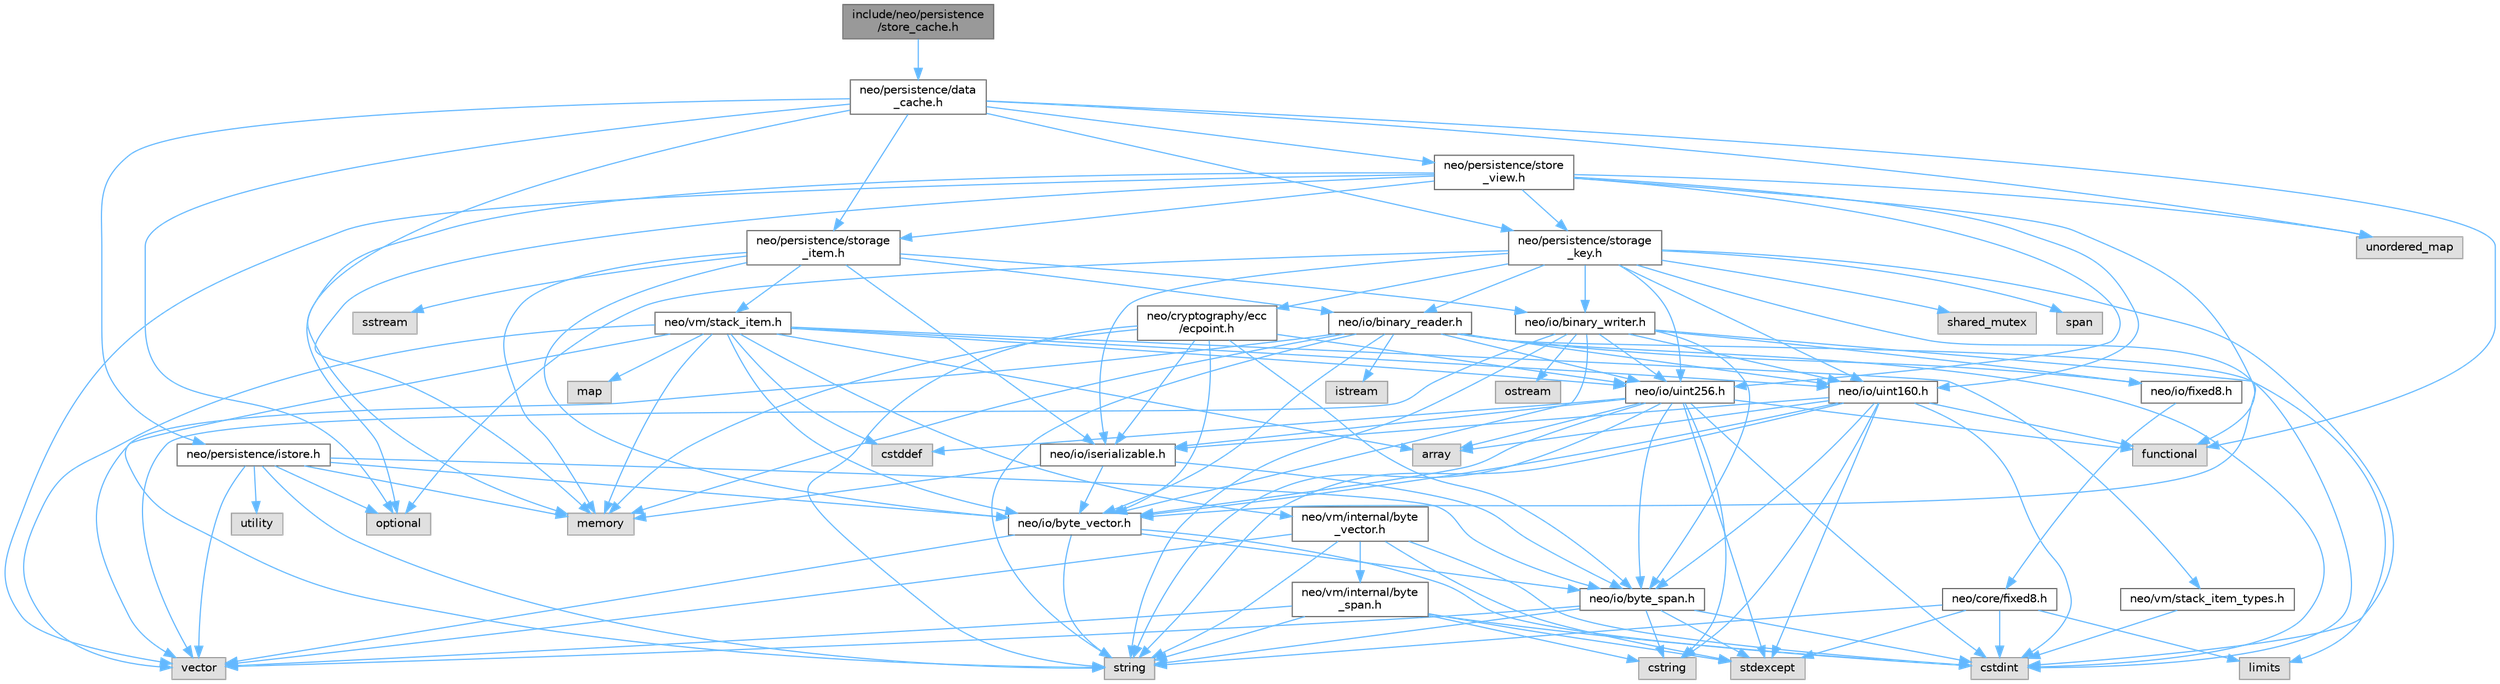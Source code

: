 digraph "include/neo/persistence/store_cache.h"
{
 // LATEX_PDF_SIZE
  bgcolor="transparent";
  edge [fontname=Helvetica,fontsize=10,labelfontname=Helvetica,labelfontsize=10];
  node [fontname=Helvetica,fontsize=10,shape=box,height=0.2,width=0.4];
  Node1 [id="Node000001",label="include/neo/persistence\l/store_cache.h",height=0.2,width=0.4,color="gray40", fillcolor="grey60", style="filled", fontcolor="black",tooltip=" "];
  Node1 -> Node2 [id="edge127_Node000001_Node000002",color="steelblue1",style="solid",tooltip=" "];
  Node2 [id="Node000002",label="neo/persistence/data\l_cache.h",height=0.2,width=0.4,color="grey40", fillcolor="white", style="filled",URL="$data__cache_8h.html",tooltip=" "];
  Node2 -> Node3 [id="edge128_Node000002_Node000003",color="steelblue1",style="solid",tooltip=" "];
  Node3 [id="Node000003",label="neo/persistence/istore.h",height=0.2,width=0.4,color="grey40", fillcolor="white", style="filled",URL="$istore_8h.html",tooltip=" "];
  Node3 -> Node4 [id="edge129_Node000003_Node000004",color="steelblue1",style="solid",tooltip=" "];
  Node4 [id="Node000004",label="neo/io/byte_span.h",height=0.2,width=0.4,color="grey40", fillcolor="white", style="filled",URL="$io_2byte__span_8h.html",tooltip=" "];
  Node4 -> Node5 [id="edge130_Node000004_Node000005",color="steelblue1",style="solid",tooltip=" "];
  Node5 [id="Node000005",label="cstdint",height=0.2,width=0.4,color="grey60", fillcolor="#E0E0E0", style="filled",tooltip=" "];
  Node4 -> Node6 [id="edge131_Node000004_Node000006",color="steelblue1",style="solid",tooltip=" "];
  Node6 [id="Node000006",label="cstring",height=0.2,width=0.4,color="grey60", fillcolor="#E0E0E0", style="filled",tooltip=" "];
  Node4 -> Node7 [id="edge132_Node000004_Node000007",color="steelblue1",style="solid",tooltip=" "];
  Node7 [id="Node000007",label="stdexcept",height=0.2,width=0.4,color="grey60", fillcolor="#E0E0E0", style="filled",tooltip=" "];
  Node4 -> Node8 [id="edge133_Node000004_Node000008",color="steelblue1",style="solid",tooltip=" "];
  Node8 [id="Node000008",label="string",height=0.2,width=0.4,color="grey60", fillcolor="#E0E0E0", style="filled",tooltip=" "];
  Node4 -> Node9 [id="edge134_Node000004_Node000009",color="steelblue1",style="solid",tooltip=" "];
  Node9 [id="Node000009",label="vector",height=0.2,width=0.4,color="grey60", fillcolor="#E0E0E0", style="filled",tooltip=" "];
  Node3 -> Node10 [id="edge135_Node000003_Node000010",color="steelblue1",style="solid",tooltip=" "];
  Node10 [id="Node000010",label="neo/io/byte_vector.h",height=0.2,width=0.4,color="grey40", fillcolor="white", style="filled",URL="$io_2byte__vector_8h.html",tooltip=" "];
  Node10 -> Node4 [id="edge136_Node000010_Node000004",color="steelblue1",style="solid",tooltip=" "];
  Node10 -> Node5 [id="edge137_Node000010_Node000005",color="steelblue1",style="solid",tooltip=" "];
  Node10 -> Node8 [id="edge138_Node000010_Node000008",color="steelblue1",style="solid",tooltip=" "];
  Node10 -> Node9 [id="edge139_Node000010_Node000009",color="steelblue1",style="solid",tooltip=" "];
  Node3 -> Node11 [id="edge140_Node000003_Node000011",color="steelblue1",style="solid",tooltip=" "];
  Node11 [id="Node000011",label="memory",height=0.2,width=0.4,color="grey60", fillcolor="#E0E0E0", style="filled",tooltip=" "];
  Node3 -> Node12 [id="edge141_Node000003_Node000012",color="steelblue1",style="solid",tooltip=" "];
  Node12 [id="Node000012",label="optional",height=0.2,width=0.4,color="grey60", fillcolor="#E0E0E0", style="filled",tooltip=" "];
  Node3 -> Node8 [id="edge142_Node000003_Node000008",color="steelblue1",style="solid",tooltip=" "];
  Node3 -> Node13 [id="edge143_Node000003_Node000013",color="steelblue1",style="solid",tooltip=" "];
  Node13 [id="Node000013",label="utility",height=0.2,width=0.4,color="grey60", fillcolor="#E0E0E0", style="filled",tooltip=" "];
  Node3 -> Node9 [id="edge144_Node000003_Node000009",color="steelblue1",style="solid",tooltip=" "];
  Node2 -> Node14 [id="edge145_Node000002_Node000014",color="steelblue1",style="solid",tooltip=" "];
  Node14 [id="Node000014",label="neo/persistence/storage\l_item.h",height=0.2,width=0.4,color="grey40", fillcolor="white", style="filled",URL="$persistence_2storage__item_8h.html",tooltip=" "];
  Node14 -> Node15 [id="edge146_Node000014_Node000015",color="steelblue1",style="solid",tooltip=" "];
  Node15 [id="Node000015",label="neo/io/binary_reader.h",height=0.2,width=0.4,color="grey40", fillcolor="white", style="filled",URL="$binary__reader_8h.html",tooltip=" "];
  Node15 -> Node10 [id="edge147_Node000015_Node000010",color="steelblue1",style="solid",tooltip=" "];
  Node15 -> Node16 [id="edge148_Node000015_Node000016",color="steelblue1",style="solid",tooltip=" "];
  Node16 [id="Node000016",label="neo/io/fixed8.h",height=0.2,width=0.4,color="grey40", fillcolor="white", style="filled",URL="$io_2fixed8_8h.html",tooltip=" "];
  Node16 -> Node17 [id="edge149_Node000016_Node000017",color="steelblue1",style="solid",tooltip=" "];
  Node17 [id="Node000017",label="neo/core/fixed8.h",height=0.2,width=0.4,color="grey40", fillcolor="white", style="filled",URL="$core_2fixed8_8h.html",tooltip=" "];
  Node17 -> Node5 [id="edge150_Node000017_Node000005",color="steelblue1",style="solid",tooltip=" "];
  Node17 -> Node18 [id="edge151_Node000017_Node000018",color="steelblue1",style="solid",tooltip=" "];
  Node18 [id="Node000018",label="limits",height=0.2,width=0.4,color="grey60", fillcolor="#E0E0E0", style="filled",tooltip=" "];
  Node17 -> Node7 [id="edge152_Node000017_Node000007",color="steelblue1",style="solid",tooltip=" "];
  Node17 -> Node8 [id="edge153_Node000017_Node000008",color="steelblue1",style="solid",tooltip=" "];
  Node15 -> Node19 [id="edge154_Node000015_Node000019",color="steelblue1",style="solid",tooltip=" "];
  Node19 [id="Node000019",label="neo/io/uint160.h",height=0.2,width=0.4,color="grey40", fillcolor="white", style="filled",URL="$uint160_8h.html",tooltip=" "];
  Node19 -> Node4 [id="edge155_Node000019_Node000004",color="steelblue1",style="solid",tooltip=" "];
  Node19 -> Node10 [id="edge156_Node000019_Node000010",color="steelblue1",style="solid",tooltip=" "];
  Node19 -> Node20 [id="edge157_Node000019_Node000020",color="steelblue1",style="solid",tooltip=" "];
  Node20 [id="Node000020",label="neo/io/iserializable.h",height=0.2,width=0.4,color="grey40", fillcolor="white", style="filled",URL="$iserializable_8h.html",tooltip=" "];
  Node20 -> Node4 [id="edge158_Node000020_Node000004",color="steelblue1",style="solid",tooltip=" "];
  Node20 -> Node10 [id="edge159_Node000020_Node000010",color="steelblue1",style="solid",tooltip=" "];
  Node20 -> Node11 [id="edge160_Node000020_Node000011",color="steelblue1",style="solid",tooltip=" "];
  Node19 -> Node21 [id="edge161_Node000019_Node000021",color="steelblue1",style="solid",tooltip=" "];
  Node21 [id="Node000021",label="array",height=0.2,width=0.4,color="grey60", fillcolor="#E0E0E0", style="filled",tooltip=" "];
  Node19 -> Node5 [id="edge162_Node000019_Node000005",color="steelblue1",style="solid",tooltip=" "];
  Node19 -> Node6 [id="edge163_Node000019_Node000006",color="steelblue1",style="solid",tooltip=" "];
  Node19 -> Node22 [id="edge164_Node000019_Node000022",color="steelblue1",style="solid",tooltip=" "];
  Node22 [id="Node000022",label="functional",height=0.2,width=0.4,color="grey60", fillcolor="#E0E0E0", style="filled",tooltip=" "];
  Node19 -> Node7 [id="edge165_Node000019_Node000007",color="steelblue1",style="solid",tooltip=" "];
  Node19 -> Node8 [id="edge166_Node000019_Node000008",color="steelblue1",style="solid",tooltip=" "];
  Node15 -> Node23 [id="edge167_Node000015_Node000023",color="steelblue1",style="solid",tooltip=" "];
  Node23 [id="Node000023",label="neo/io/uint256.h",height=0.2,width=0.4,color="grey40", fillcolor="white", style="filled",URL="$uint256_8h.html",tooltip=" "];
  Node23 -> Node4 [id="edge168_Node000023_Node000004",color="steelblue1",style="solid",tooltip=" "];
  Node23 -> Node10 [id="edge169_Node000023_Node000010",color="steelblue1",style="solid",tooltip=" "];
  Node23 -> Node20 [id="edge170_Node000023_Node000020",color="steelblue1",style="solid",tooltip=" "];
  Node23 -> Node21 [id="edge171_Node000023_Node000021",color="steelblue1",style="solid",tooltip=" "];
  Node23 -> Node24 [id="edge172_Node000023_Node000024",color="steelblue1",style="solid",tooltip=" "];
  Node24 [id="Node000024",label="cstddef",height=0.2,width=0.4,color="grey60", fillcolor="#E0E0E0", style="filled",tooltip=" "];
  Node23 -> Node5 [id="edge173_Node000023_Node000005",color="steelblue1",style="solid",tooltip=" "];
  Node23 -> Node6 [id="edge174_Node000023_Node000006",color="steelblue1",style="solid",tooltip=" "];
  Node23 -> Node22 [id="edge175_Node000023_Node000022",color="steelblue1",style="solid",tooltip=" "];
  Node23 -> Node7 [id="edge176_Node000023_Node000007",color="steelblue1",style="solid",tooltip=" "];
  Node23 -> Node8 [id="edge177_Node000023_Node000008",color="steelblue1",style="solid",tooltip=" "];
  Node15 -> Node5 [id="edge178_Node000015_Node000005",color="steelblue1",style="solid",tooltip=" "];
  Node15 -> Node25 [id="edge179_Node000015_Node000025",color="steelblue1",style="solid",tooltip=" "];
  Node25 [id="Node000025",label="istream",height=0.2,width=0.4,color="grey60", fillcolor="#E0E0E0", style="filled",tooltip=" "];
  Node15 -> Node18 [id="edge180_Node000015_Node000018",color="steelblue1",style="solid",tooltip=" "];
  Node15 -> Node11 [id="edge181_Node000015_Node000011",color="steelblue1",style="solid",tooltip=" "];
  Node15 -> Node8 [id="edge182_Node000015_Node000008",color="steelblue1",style="solid",tooltip=" "];
  Node15 -> Node9 [id="edge183_Node000015_Node000009",color="steelblue1",style="solid",tooltip=" "];
  Node14 -> Node26 [id="edge184_Node000014_Node000026",color="steelblue1",style="solid",tooltip=" "];
  Node26 [id="Node000026",label="neo/io/binary_writer.h",height=0.2,width=0.4,color="grey40", fillcolor="white", style="filled",URL="$binary__writer_8h.html",tooltip=" "];
  Node26 -> Node4 [id="edge185_Node000026_Node000004",color="steelblue1",style="solid",tooltip=" "];
  Node26 -> Node10 [id="edge186_Node000026_Node000010",color="steelblue1",style="solid",tooltip=" "];
  Node26 -> Node16 [id="edge187_Node000026_Node000016",color="steelblue1",style="solid",tooltip=" "];
  Node26 -> Node19 [id="edge188_Node000026_Node000019",color="steelblue1",style="solid",tooltip=" "];
  Node26 -> Node23 [id="edge189_Node000026_Node000023",color="steelblue1",style="solid",tooltip=" "];
  Node26 -> Node5 [id="edge190_Node000026_Node000005",color="steelblue1",style="solid",tooltip=" "];
  Node26 -> Node27 [id="edge191_Node000026_Node000027",color="steelblue1",style="solid",tooltip=" "];
  Node27 [id="Node000027",label="ostream",height=0.2,width=0.4,color="grey60", fillcolor="#E0E0E0", style="filled",tooltip=" "];
  Node26 -> Node8 [id="edge192_Node000026_Node000008",color="steelblue1",style="solid",tooltip=" "];
  Node26 -> Node9 [id="edge193_Node000026_Node000009",color="steelblue1",style="solid",tooltip=" "];
  Node14 -> Node10 [id="edge194_Node000014_Node000010",color="steelblue1",style="solid",tooltip=" "];
  Node14 -> Node20 [id="edge195_Node000014_Node000020",color="steelblue1",style="solid",tooltip=" "];
  Node14 -> Node28 [id="edge196_Node000014_Node000028",color="steelblue1",style="solid",tooltip=" "];
  Node28 [id="Node000028",label="neo/vm/stack_item.h",height=0.2,width=0.4,color="grey40", fillcolor="white", style="filled",URL="$stack__item_8h.html",tooltip=" "];
  Node28 -> Node10 [id="edge197_Node000028_Node000010",color="steelblue1",style="solid",tooltip=" "];
  Node28 -> Node19 [id="edge198_Node000028_Node000019",color="steelblue1",style="solid",tooltip=" "];
  Node28 -> Node23 [id="edge199_Node000028_Node000023",color="steelblue1",style="solid",tooltip=" "];
  Node28 -> Node29 [id="edge200_Node000028_Node000029",color="steelblue1",style="solid",tooltip=" "];
  Node29 [id="Node000029",label="neo/vm/internal/byte\l_vector.h",height=0.2,width=0.4,color="grey40", fillcolor="white", style="filled",URL="$vm_2internal_2byte__vector_8h.html",tooltip=" "];
  Node29 -> Node30 [id="edge201_Node000029_Node000030",color="steelblue1",style="solid",tooltip=" "];
  Node30 [id="Node000030",label="neo/vm/internal/byte\l_span.h",height=0.2,width=0.4,color="grey40", fillcolor="white", style="filled",URL="$vm_2internal_2byte__span_8h.html",tooltip=" "];
  Node30 -> Node5 [id="edge202_Node000030_Node000005",color="steelblue1",style="solid",tooltip=" "];
  Node30 -> Node6 [id="edge203_Node000030_Node000006",color="steelblue1",style="solid",tooltip=" "];
  Node30 -> Node7 [id="edge204_Node000030_Node000007",color="steelblue1",style="solid",tooltip=" "];
  Node30 -> Node8 [id="edge205_Node000030_Node000008",color="steelblue1",style="solid",tooltip=" "];
  Node30 -> Node9 [id="edge206_Node000030_Node000009",color="steelblue1",style="solid",tooltip=" "];
  Node29 -> Node5 [id="edge207_Node000029_Node000005",color="steelblue1",style="solid",tooltip=" "];
  Node29 -> Node7 [id="edge208_Node000029_Node000007",color="steelblue1",style="solid",tooltip=" "];
  Node29 -> Node8 [id="edge209_Node000029_Node000008",color="steelblue1",style="solid",tooltip=" "];
  Node29 -> Node9 [id="edge210_Node000029_Node000009",color="steelblue1",style="solid",tooltip=" "];
  Node28 -> Node31 [id="edge211_Node000028_Node000031",color="steelblue1",style="solid",tooltip=" "];
  Node31 [id="Node000031",label="neo/vm/stack_item_types.h",height=0.2,width=0.4,color="grey40", fillcolor="white", style="filled",URL="$stack__item__types_8h.html",tooltip=" "];
  Node31 -> Node5 [id="edge212_Node000031_Node000005",color="steelblue1",style="solid",tooltip=" "];
  Node28 -> Node21 [id="edge213_Node000028_Node000021",color="steelblue1",style="solid",tooltip=" "];
  Node28 -> Node24 [id="edge214_Node000028_Node000024",color="steelblue1",style="solid",tooltip=" "];
  Node28 -> Node32 [id="edge215_Node000028_Node000032",color="steelblue1",style="solid",tooltip=" "];
  Node32 [id="Node000032",label="map",height=0.2,width=0.4,color="grey60", fillcolor="#E0E0E0", style="filled",tooltip=" "];
  Node28 -> Node11 [id="edge216_Node000028_Node000011",color="steelblue1",style="solid",tooltip=" "];
  Node28 -> Node8 [id="edge217_Node000028_Node000008",color="steelblue1",style="solid",tooltip=" "];
  Node28 -> Node9 [id="edge218_Node000028_Node000009",color="steelblue1",style="solid",tooltip=" "];
  Node14 -> Node11 [id="edge219_Node000014_Node000011",color="steelblue1",style="solid",tooltip=" "];
  Node14 -> Node33 [id="edge220_Node000014_Node000033",color="steelblue1",style="solid",tooltip=" "];
  Node33 [id="Node000033",label="sstream",height=0.2,width=0.4,color="grey60", fillcolor="#E0E0E0", style="filled",tooltip=" "];
  Node2 -> Node34 [id="edge221_Node000002_Node000034",color="steelblue1",style="solid",tooltip=" "];
  Node34 [id="Node000034",label="neo/persistence/storage\l_key.h",height=0.2,width=0.4,color="grey40", fillcolor="white", style="filled",URL="$persistence_2storage__key_8h.html",tooltip=" "];
  Node34 -> Node35 [id="edge222_Node000034_Node000035",color="steelblue1",style="solid",tooltip=" "];
  Node35 [id="Node000035",label="neo/cryptography/ecc\l/ecpoint.h",height=0.2,width=0.4,color="grey40", fillcolor="white", style="filled",URL="$ecpoint_8h.html",tooltip=" "];
  Node35 -> Node4 [id="edge223_Node000035_Node000004",color="steelblue1",style="solid",tooltip=" "];
  Node35 -> Node10 [id="edge224_Node000035_Node000010",color="steelblue1",style="solid",tooltip=" "];
  Node35 -> Node20 [id="edge225_Node000035_Node000020",color="steelblue1",style="solid",tooltip=" "];
  Node35 -> Node23 [id="edge226_Node000035_Node000023",color="steelblue1",style="solid",tooltip=" "];
  Node35 -> Node11 [id="edge227_Node000035_Node000011",color="steelblue1",style="solid",tooltip=" "];
  Node35 -> Node8 [id="edge228_Node000035_Node000008",color="steelblue1",style="solid",tooltip=" "];
  Node34 -> Node15 [id="edge229_Node000034_Node000015",color="steelblue1",style="solid",tooltip=" "];
  Node34 -> Node26 [id="edge230_Node000034_Node000026",color="steelblue1",style="solid",tooltip=" "];
  Node34 -> Node10 [id="edge231_Node000034_Node000010",color="steelblue1",style="solid",tooltip=" "];
  Node34 -> Node20 [id="edge232_Node000034_Node000020",color="steelblue1",style="solid",tooltip=" "];
  Node34 -> Node19 [id="edge233_Node000034_Node000019",color="steelblue1",style="solid",tooltip=" "];
  Node34 -> Node23 [id="edge234_Node000034_Node000023",color="steelblue1",style="solid",tooltip=" "];
  Node34 -> Node5 [id="edge235_Node000034_Node000005",color="steelblue1",style="solid",tooltip=" "];
  Node34 -> Node12 [id="edge236_Node000034_Node000012",color="steelblue1",style="solid",tooltip=" "];
  Node34 -> Node36 [id="edge237_Node000034_Node000036",color="steelblue1",style="solid",tooltip=" "];
  Node36 [id="Node000036",label="shared_mutex",height=0.2,width=0.4,color="grey60", fillcolor="#E0E0E0", style="filled",tooltip=" "];
  Node34 -> Node37 [id="edge238_Node000034_Node000037",color="steelblue1",style="solid",tooltip=" "];
  Node37 [id="Node000037",label="span",height=0.2,width=0.4,color="grey60", fillcolor="#E0E0E0", style="filled",tooltip=" "];
  Node2 -> Node38 [id="edge239_Node000002_Node000038",color="steelblue1",style="solid",tooltip=" "];
  Node38 [id="Node000038",label="neo/persistence/store\l_view.h",height=0.2,width=0.4,color="grey40", fillcolor="white", style="filled",URL="$store__view_8h.html",tooltip=" "];
  Node38 -> Node19 [id="edge240_Node000038_Node000019",color="steelblue1",style="solid",tooltip=" "];
  Node38 -> Node23 [id="edge241_Node000038_Node000023",color="steelblue1",style="solid",tooltip=" "];
  Node38 -> Node14 [id="edge242_Node000038_Node000014",color="steelblue1",style="solid",tooltip=" "];
  Node38 -> Node34 [id="edge243_Node000038_Node000034",color="steelblue1",style="solid",tooltip=" "];
  Node38 -> Node22 [id="edge244_Node000038_Node000022",color="steelblue1",style="solid",tooltip=" "];
  Node38 -> Node11 [id="edge245_Node000038_Node000011",color="steelblue1",style="solid",tooltip=" "];
  Node38 -> Node12 [id="edge246_Node000038_Node000012",color="steelblue1",style="solid",tooltip=" "];
  Node38 -> Node39 [id="edge247_Node000038_Node000039",color="steelblue1",style="solid",tooltip=" "];
  Node39 [id="Node000039",label="unordered_map",height=0.2,width=0.4,color="grey60", fillcolor="#E0E0E0", style="filled",tooltip=" "];
  Node38 -> Node9 [id="edge248_Node000038_Node000009",color="steelblue1",style="solid",tooltip=" "];
  Node2 -> Node22 [id="edge249_Node000002_Node000022",color="steelblue1",style="solid",tooltip=" "];
  Node2 -> Node11 [id="edge250_Node000002_Node000011",color="steelblue1",style="solid",tooltip=" "];
  Node2 -> Node12 [id="edge251_Node000002_Node000012",color="steelblue1",style="solid",tooltip=" "];
  Node2 -> Node39 [id="edge252_Node000002_Node000039",color="steelblue1",style="solid",tooltip=" "];
}
